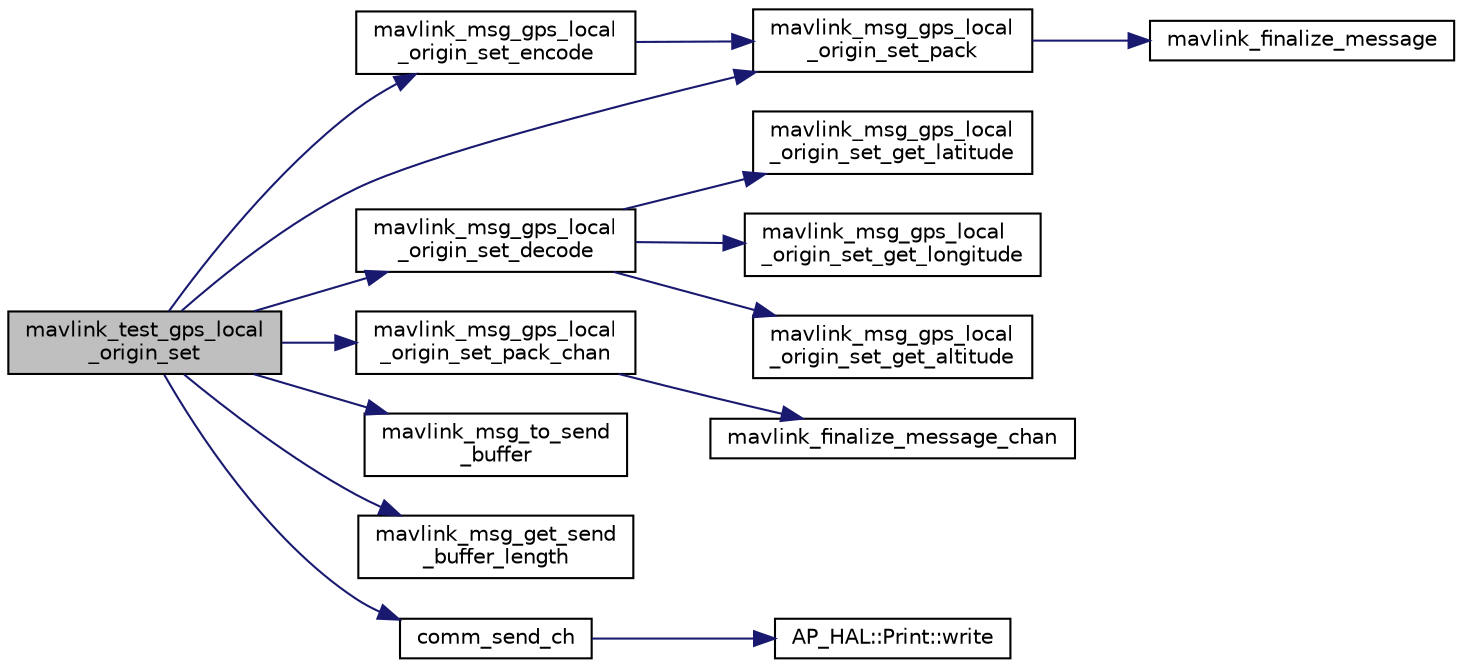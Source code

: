 digraph "mavlink_test_gps_local_origin_set"
{
 // INTERACTIVE_SVG=YES
  edge [fontname="Helvetica",fontsize="10",labelfontname="Helvetica",labelfontsize="10"];
  node [fontname="Helvetica",fontsize="10",shape=record];
  rankdir="LR";
  Node1 [label="mavlink_test_gps_local\l_origin_set",height=0.2,width=0.4,color="black", fillcolor="grey75", style="filled" fontcolor="black"];
  Node1 -> Node2 [color="midnightblue",fontsize="10",style="solid",fontname="Helvetica"];
  Node2 [label="mavlink_msg_gps_local\l_origin_set_encode",height=0.2,width=0.4,color="black", fillcolor="white", style="filled",URL="$mavlink__msg__gps__local__origin__set_8h.html#a2d288d280862a490c850dbe0b958cf8a",tooltip="Encode a gps_local_origin_set struct into a message. "];
  Node2 -> Node3 [color="midnightblue",fontsize="10",style="solid",fontname="Helvetica"];
  Node3 [label="mavlink_msg_gps_local\l_origin_set_pack",height=0.2,width=0.4,color="black", fillcolor="white", style="filled",URL="$mavlink__msg__gps__local__origin__set_8h.html#a40f35d2061a545b9156d673f6ac2b114",tooltip="Pack a gps_local_origin_set message. "];
  Node3 -> Node4 [color="midnightblue",fontsize="10",style="solid",fontname="Helvetica"];
  Node4 [label="mavlink_finalize_message",height=0.2,width=0.4,color="black", fillcolor="white", style="filled",URL="$v0_89_2mavlink__helpers_8h.html#af3bea083c5ec83f5b6570b2bd4a817d0",tooltip="Finalize a MAVLink message with MAVLINK_COMM_0 as default channel. "];
  Node1 -> Node5 [color="midnightblue",fontsize="10",style="solid",fontname="Helvetica"];
  Node5 [label="mavlink_msg_gps_local\l_origin_set_decode",height=0.2,width=0.4,color="black", fillcolor="white", style="filled",URL="$mavlink__msg__gps__local__origin__set_8h.html#ab5e473ccc6af8538f02f051f4ecf10b3",tooltip="Decode a gps_local_origin_set message into a struct. "];
  Node5 -> Node6 [color="midnightblue",fontsize="10",style="solid",fontname="Helvetica"];
  Node6 [label="mavlink_msg_gps_local\l_origin_set_get_latitude",height=0.2,width=0.4,color="black", fillcolor="white", style="filled",URL="$mavlink__msg__gps__local__origin__set_8h.html#a5f2b1aa6b7be09bdc157deb25fa70bf4",tooltip="Send a gps_local_origin_set message. "];
  Node5 -> Node7 [color="midnightblue",fontsize="10",style="solid",fontname="Helvetica"];
  Node7 [label="mavlink_msg_gps_local\l_origin_set_get_longitude",height=0.2,width=0.4,color="black", fillcolor="white", style="filled",URL="$mavlink__msg__gps__local__origin__set_8h.html#ad21b7f65e5e7d249b7cb24e0427c71df",tooltip="Get field longitude from gps_local_origin_set message. "];
  Node5 -> Node8 [color="midnightblue",fontsize="10",style="solid",fontname="Helvetica"];
  Node8 [label="mavlink_msg_gps_local\l_origin_set_get_altitude",height=0.2,width=0.4,color="black", fillcolor="white", style="filled",URL="$mavlink__msg__gps__local__origin__set_8h.html#a0d5035a55d216cea19548563eba89121",tooltip="Get field altitude from gps_local_origin_set message. "];
  Node1 -> Node3 [color="midnightblue",fontsize="10",style="solid",fontname="Helvetica"];
  Node1 -> Node9 [color="midnightblue",fontsize="10",style="solid",fontname="Helvetica"];
  Node9 [label="mavlink_msg_gps_local\l_origin_set_pack_chan",height=0.2,width=0.4,color="black", fillcolor="white", style="filled",URL="$mavlink__msg__gps__local__origin__set_8h.html#a2d6df32caedd51ba43e06c119309e687",tooltip="Pack a gps_local_origin_set message on a channel. "];
  Node9 -> Node10 [color="midnightblue",fontsize="10",style="solid",fontname="Helvetica"];
  Node10 [label="mavlink_finalize_message_chan",height=0.2,width=0.4,color="black", fillcolor="white", style="filled",URL="$v0_89_2mavlink__helpers_8h.html#aa66131138fc02101dcc73b4b556ab422",tooltip="Finalize a MAVLink message with channel assignment. "];
  Node1 -> Node11 [color="midnightblue",fontsize="10",style="solid",fontname="Helvetica"];
  Node11 [label="mavlink_msg_to_send\l_buffer",height=0.2,width=0.4,color="black", fillcolor="white", style="filled",URL="$v0_89_2mavlink__helpers_8h.html#afea0a9befa84822fd62c2899ea0d849e",tooltip="Pack a message to send it over a serial byte stream. "];
  Node1 -> Node12 [color="midnightblue",fontsize="10",style="solid",fontname="Helvetica"];
  Node12 [label="mavlink_msg_get_send\l_buffer_length",height=0.2,width=0.4,color="black", fillcolor="white", style="filled",URL="$v0_89_2protocol_8h.html#aa86c08f27aabb7a2e12a67f189f590c8",tooltip="Get the required buffer size for this message. "];
  Node1 -> Node13 [color="midnightblue",fontsize="10",style="solid",fontname="Helvetica"];
  Node13 [label="comm_send_ch",height=0.2,width=0.4,color="black", fillcolor="white", style="filled",URL="$GCS__MAVLink_8h.html#ab753873a1ee10adedd0ce246311468f8"];
  Node13 -> Node14 [color="midnightblue",fontsize="10",style="solid",fontname="Helvetica"];
  Node14 [label="AP_HAL::Print::write",height=0.2,width=0.4,color="black", fillcolor="white", style="filled",URL="$classAP__HAL_1_1Print.html#acc65391952a43334f8f5c9bef341f501"];
}
